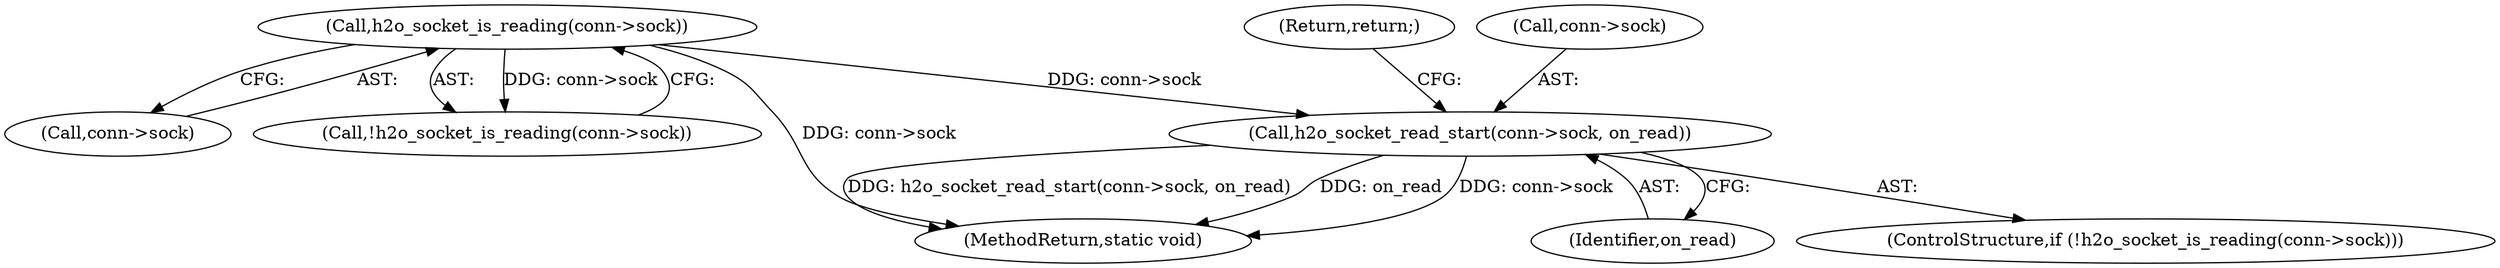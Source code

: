 digraph "0_h2o_1c0808d580da09fdec5a9a74ff09e103ea058dd4_1@API" {
"1000248" [label="(Call,h2o_socket_read_start(conn->sock, on_read))"];
"1000244" [label="(Call,h2o_socket_is_reading(conn->sock))"];
"1000252" [label="(Identifier,on_read)"];
"1000253" [label="(Return,return;)"];
"1000244" [label="(Call,h2o_socket_is_reading(conn->sock))"];
"1000249" [label="(Call,conn->sock)"];
"1000264" [label="(MethodReturn,static void)"];
"1000245" [label="(Call,conn->sock)"];
"1000243" [label="(Call,!h2o_socket_is_reading(conn->sock))"];
"1000242" [label="(ControlStructure,if (!h2o_socket_is_reading(conn->sock)))"];
"1000248" [label="(Call,h2o_socket_read_start(conn->sock, on_read))"];
"1000248" -> "1000242"  [label="AST: "];
"1000248" -> "1000252"  [label="CFG: "];
"1000249" -> "1000248"  [label="AST: "];
"1000252" -> "1000248"  [label="AST: "];
"1000253" -> "1000248"  [label="CFG: "];
"1000248" -> "1000264"  [label="DDG: h2o_socket_read_start(conn->sock, on_read)"];
"1000248" -> "1000264"  [label="DDG: on_read"];
"1000248" -> "1000264"  [label="DDG: conn->sock"];
"1000244" -> "1000248"  [label="DDG: conn->sock"];
"1000244" -> "1000243"  [label="AST: "];
"1000244" -> "1000245"  [label="CFG: "];
"1000245" -> "1000244"  [label="AST: "];
"1000243" -> "1000244"  [label="CFG: "];
"1000244" -> "1000264"  [label="DDG: conn->sock"];
"1000244" -> "1000243"  [label="DDG: conn->sock"];
}
